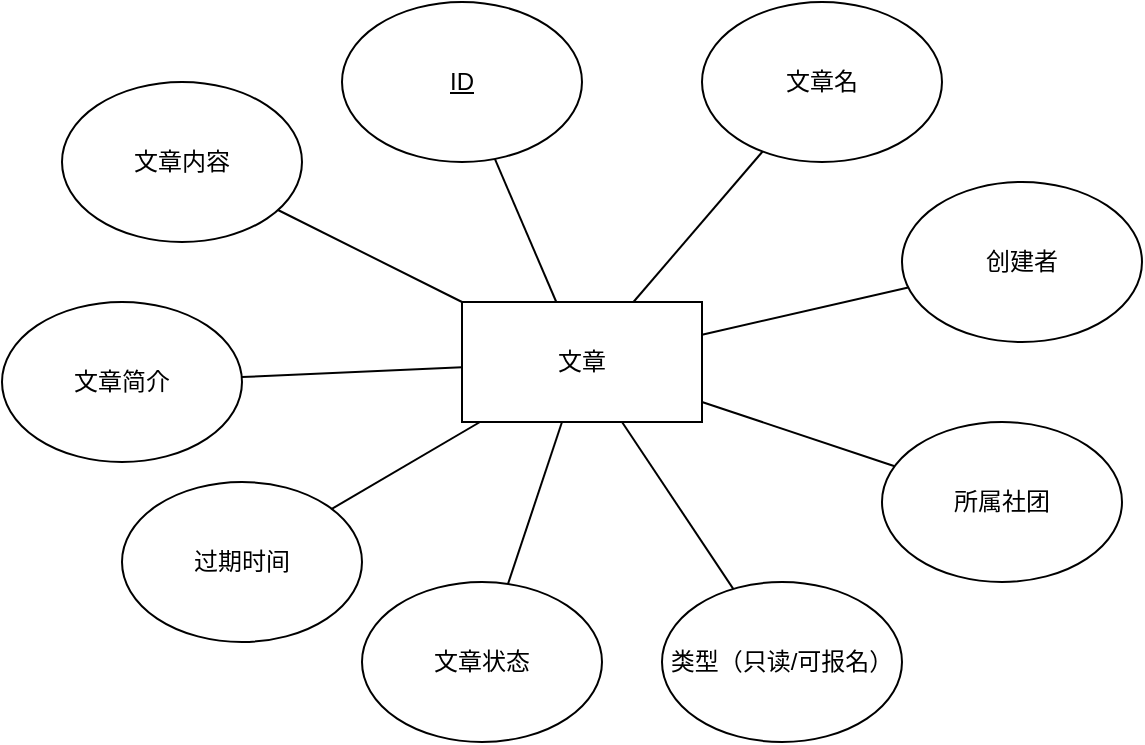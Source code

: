 <mxfile version="17.4.3" type="github">
  <diagram id="SLm1mTghTsgHcQKuZRhO" name="Page-1">
    <mxGraphModel dx="946" dy="557" grid="1" gridSize="10" guides="1" tooltips="1" connect="1" arrows="1" fold="1" page="1" pageScale="1" pageWidth="827" pageHeight="1169" math="0" shadow="0">
      <root>
        <mxCell id="0" />
        <mxCell id="1" parent="0" />
        <mxCell id="KaQqNk_0UXJSSTON_0G3-1" value="文章" style="rounded=0;whiteSpace=wrap;html=1;" parent="1" vertex="1">
          <mxGeometry x="380" y="240" width="120" height="60" as="geometry" />
        </mxCell>
        <mxCell id="KaQqNk_0UXJSSTON_0G3-2" value="&lt;u&gt;ID&lt;/u&gt;" style="ellipse;whiteSpace=wrap;html=1;" parent="1" vertex="1">
          <mxGeometry x="320" y="90" width="120" height="80" as="geometry" />
        </mxCell>
        <mxCell id="KaQqNk_0UXJSSTON_0G3-4" value="文章名" style="ellipse;whiteSpace=wrap;html=1;" parent="1" vertex="1">
          <mxGeometry x="500" y="90" width="120" height="80" as="geometry" />
        </mxCell>
        <mxCell id="KaQqNk_0UXJSSTON_0G3-5" value="创建者" style="ellipse;whiteSpace=wrap;html=1;" parent="1" vertex="1">
          <mxGeometry x="600" y="180" width="120" height="80" as="geometry" />
        </mxCell>
        <mxCell id="KaQqNk_0UXJSSTON_0G3-6" value="所属社团" style="ellipse;whiteSpace=wrap;html=1;" parent="1" vertex="1">
          <mxGeometry x="590" y="300" width="120" height="80" as="geometry" />
        </mxCell>
        <mxCell id="KaQqNk_0UXJSSTON_0G3-7" value="过期时间" style="ellipse;whiteSpace=wrap;html=1;" parent="1" vertex="1">
          <mxGeometry x="210" y="330" width="120" height="80" as="geometry" />
        </mxCell>
        <mxCell id="KaQqNk_0UXJSSTON_0G3-8" value="文章内容" style="ellipse;whiteSpace=wrap;html=1;" parent="1" vertex="1">
          <mxGeometry x="180" y="130" width="120" height="80" as="geometry" />
        </mxCell>
        <mxCell id="KaQqNk_0UXJSSTON_0G3-10" value="" style="endArrow=none;html=1;rounded=0;" parent="1" source="KaQqNk_0UXJSSTON_0G3-5" target="KaQqNk_0UXJSSTON_0G3-1" edge="1">
          <mxGeometry width="50" height="50" relative="1" as="geometry">
            <mxPoint x="390" y="310" as="sourcePoint" />
            <mxPoint x="440" y="260" as="targetPoint" />
          </mxGeometry>
        </mxCell>
        <mxCell id="KaQqNk_0UXJSSTON_0G3-11" value="" style="endArrow=none;html=1;rounded=0;" parent="1" source="KaQqNk_0UXJSSTON_0G3-4" target="KaQqNk_0UXJSSTON_0G3-1" edge="1">
          <mxGeometry width="50" height="50" relative="1" as="geometry">
            <mxPoint x="390" y="310" as="sourcePoint" />
            <mxPoint x="440" y="260" as="targetPoint" />
          </mxGeometry>
        </mxCell>
        <mxCell id="KaQqNk_0UXJSSTON_0G3-12" value="" style="endArrow=none;html=1;rounded=0;" parent="1" source="KaQqNk_0UXJSSTON_0G3-2" target="KaQqNk_0UXJSSTON_0G3-1" edge="1">
          <mxGeometry width="50" height="50" relative="1" as="geometry">
            <mxPoint x="390" y="310" as="sourcePoint" />
            <mxPoint x="440" y="260" as="targetPoint" />
          </mxGeometry>
        </mxCell>
        <mxCell id="KaQqNk_0UXJSSTON_0G3-13" value="" style="endArrow=none;html=1;rounded=0;" parent="1" source="KaQqNk_0UXJSSTON_0G3-8" target="KaQqNk_0UXJSSTON_0G3-1" edge="1">
          <mxGeometry width="50" height="50" relative="1" as="geometry">
            <mxPoint x="390" y="310" as="sourcePoint" />
            <mxPoint x="440" y="260" as="targetPoint" />
          </mxGeometry>
        </mxCell>
        <mxCell id="KaQqNk_0UXJSSTON_0G3-15" value="" style="endArrow=none;html=1;rounded=0;" parent="1" source="KaQqNk_0UXJSSTON_0G3-7" target="KaQqNk_0UXJSSTON_0G3-1" edge="1">
          <mxGeometry width="50" height="50" relative="1" as="geometry">
            <mxPoint x="390" y="310" as="sourcePoint" />
            <mxPoint x="440" y="260" as="targetPoint" />
          </mxGeometry>
        </mxCell>
        <mxCell id="KaQqNk_0UXJSSTON_0G3-16" value="" style="endArrow=none;html=1;rounded=0;" parent="1" source="KaQqNk_0UXJSSTON_0G3-6" target="KaQqNk_0UXJSSTON_0G3-1" edge="1">
          <mxGeometry width="50" height="50" relative="1" as="geometry">
            <mxPoint x="390" y="310" as="sourcePoint" />
            <mxPoint x="440" y="260" as="targetPoint" />
          </mxGeometry>
        </mxCell>
        <mxCell id="KaQqNk_0UXJSSTON_0G3-17" value="类型（只读/可报名）" style="ellipse;whiteSpace=wrap;html=1;" parent="1" vertex="1">
          <mxGeometry x="480" y="380" width="120" height="80" as="geometry" />
        </mxCell>
        <mxCell id="KaQqNk_0UXJSSTON_0G3-18" value="" style="endArrow=none;html=1;rounded=0;" parent="1" source="KaQqNk_0UXJSSTON_0G3-17" target="KaQqNk_0UXJSSTON_0G3-1" edge="1">
          <mxGeometry width="50" height="50" relative="1" as="geometry">
            <mxPoint x="390" y="310" as="sourcePoint" />
            <mxPoint x="450" y="300" as="targetPoint" />
          </mxGeometry>
        </mxCell>
        <mxCell id="hGndMPVFDhtxHTZTENfV-1" value="文章简介" style="ellipse;whiteSpace=wrap;html=1;" vertex="1" parent="1">
          <mxGeometry x="150" y="240" width="120" height="80" as="geometry" />
        </mxCell>
        <mxCell id="hGndMPVFDhtxHTZTENfV-2" value="文章状态" style="ellipse;whiteSpace=wrap;html=1;" vertex="1" parent="1">
          <mxGeometry x="330" y="380" width="120" height="80" as="geometry" />
        </mxCell>
        <mxCell id="hGndMPVFDhtxHTZTENfV-3" value="" style="endArrow=none;html=1;rounded=0;" edge="1" parent="1" source="hGndMPVFDhtxHTZTENfV-2" target="KaQqNk_0UXJSSTON_0G3-1">
          <mxGeometry width="50" height="50" relative="1" as="geometry">
            <mxPoint x="390" y="310" as="sourcePoint" />
            <mxPoint x="440" y="260" as="targetPoint" />
          </mxGeometry>
        </mxCell>
        <mxCell id="hGndMPVFDhtxHTZTENfV-4" value="" style="endArrow=none;html=1;rounded=0;" edge="1" parent="1" source="hGndMPVFDhtxHTZTENfV-1" target="KaQqNk_0UXJSSTON_0G3-1">
          <mxGeometry width="50" height="50" relative="1" as="geometry">
            <mxPoint x="390" y="310" as="sourcePoint" />
            <mxPoint x="440" y="260" as="targetPoint" />
          </mxGeometry>
        </mxCell>
      </root>
    </mxGraphModel>
  </diagram>
</mxfile>

